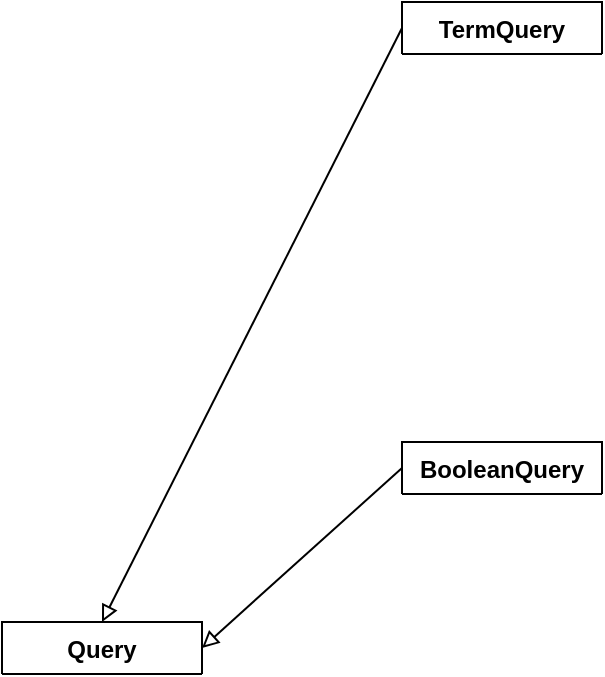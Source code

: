 <mxfile>
    <diagram id="5IjUOI2yHHM9aHe_WYSw" name="Page-1">
        <mxGraphModel dx="741" dy="609" grid="1" gridSize="10" guides="1" tooltips="1" connect="1" arrows="1" fold="1" page="1" pageScale="1" pageWidth="1169" pageHeight="827" math="0" shadow="0">
            <root>
                <mxCell id="0"/>
                <mxCell id="1" parent="0"/>
                <mxCell id="11" value="Query" style="swimlane;fontStyle=1;align=center;verticalAlign=top;childLayout=stackLayout;horizontal=1;startSize=26;horizontalStack=0;resizeParent=1;resizeParentMax=0;resizeLast=0;collapsible=1;marginBottom=0;" vertex="1" collapsed="1" parent="1">
                    <mxGeometry x="90" y="380" width="100" height="26" as="geometry">
                        <mxRectangle x="320" y="70" width="480" height="290" as="alternateBounds"/>
                    </mxGeometry>
                </mxCell>
                <mxCell id="12" value="- CLASS_NAME_HASH: int" style="text;strokeColor=none;fillColor=none;align=left;verticalAlign=top;spacingLeft=4;spacingRight=4;overflow=hidden;rotatable=0;points=[[0,0.5],[1,0.5]];portConstraint=eastwest;" vertex="1" parent="11">
                    <mxGeometry y="26" width="100" height="26" as="geometry"/>
                </mxCell>
                <mxCell id="13" value="" style="line;strokeWidth=1;fillColor=none;align=left;verticalAlign=middle;spacingTop=-1;spacingLeft=3;spacingRight=3;rotatable=0;labelPosition=right;points=[];portConstraint=eastwest;" vertex="1" parent="11">
                    <mxGeometry y="52" width="100" height="8" as="geometry"/>
                </mxCell>
                <mxCell id="14" value="+ createWeight(searcher: IndexSearcher, scoreMode: ScoreMode, boost: float): Weight&#10;&#10;+ rewrite(reader: IndexReader): Query&#10;&#10;+ toString(field: String): String&#10;&#10;+ visit(visitoer: QueryVisitor): void&#10;&#10;+ equals(obj: Object): boolean&#10;&#10;+ hashCode(): int&#10;&#10;# sameClassAs(other: Object): boolean&#10;&#10;# classHash(): int" style="text;strokeColor=none;fillColor=none;align=left;verticalAlign=top;spacingLeft=4;spacingRight=4;overflow=hidden;rotatable=0;points=[[0,0.5],[1,0.5]];portConstraint=eastwest;" vertex="1" parent="11">
                    <mxGeometry y="60" width="100" height="230" as="geometry"/>
                </mxCell>
                <mxCell id="32" style="edgeStyle=none;html=1;exitX=0;exitY=0.5;exitDx=0;exitDy=0;endArrow=block;endFill=0;rounded=0;entryX=0.5;entryY=0;entryDx=0;entryDy=0;" edge="1" parent="1" source="28" target="11">
                    <mxGeometry relative="1" as="geometry">
                        <mxPoint x="130" y="300" as="targetPoint"/>
                    </mxGeometry>
                </mxCell>
                <mxCell id="28" value="TermQuery" style="swimlane;fontStyle=1;align=center;verticalAlign=top;childLayout=stackLayout;horizontal=1;startSize=26;horizontalStack=0;resizeParent=1;resizeParentMax=0;resizeLast=0;collapsible=1;marginBottom=0;" vertex="1" collapsed="1" parent="1">
                    <mxGeometry x="290" y="70" width="100" height="26" as="geometry">
                        <mxRectangle x="180" y="220" width="160" height="52" as="alternateBounds"/>
                    </mxGeometry>
                </mxCell>
                <mxCell id="29" value="- term: Term" style="text;strokeColor=none;fillColor=none;align=left;verticalAlign=top;spacingLeft=4;spacingRight=4;overflow=hidden;rotatable=0;points=[[0,0.5],[1,0.5]];portConstraint=eastwest;" vertex="1" parent="28">
                    <mxGeometry y="26" width="100" height="26" as="geometry"/>
                </mxCell>
                <mxCell id="35" style="edgeStyle=none;html=1;exitX=0;exitY=0.5;exitDx=0;exitDy=0;entryX=1;entryY=0.5;entryDx=0;entryDy=0;endArrow=block;endFill=0;rounded=0;" edge="1" parent="1" source="33" target="11">
                    <mxGeometry relative="1" as="geometry"/>
                </mxCell>
                <mxCell id="33" value="BooleanQuery" style="swimlane;fontStyle=1;align=center;verticalAlign=top;childLayout=stackLayout;horizontal=1;startSize=26;horizontalStack=0;resizeParent=1;resizeParentMax=0;resizeLast=0;collapsible=1;marginBottom=0;" vertex="1" collapsed="1" parent="1">
                    <mxGeometry x="290" y="290" width="100" height="26" as="geometry">
                        <mxRectangle x="390" y="230" width="260" height="110" as="alternateBounds"/>
                    </mxGeometry>
                </mxCell>
                <mxCell id="34" value="- minimumNumberShouldMatch: int&#10;&#10;- clauses: List&lt;BooleanClause&gt;&#10;&#10;- clauseSets: Map&lt;Occur, Collection&lt;Query&gt;&gt;" style="text;strokeColor=none;fillColor=none;align=left;verticalAlign=top;spacingLeft=4;spacingRight=4;overflow=hidden;rotatable=0;points=[[0,0.5],[1,0.5]];portConstraint=eastwest;" vertex="1" parent="33">
                    <mxGeometry y="26" width="100" height="84" as="geometry"/>
                </mxCell>
            </root>
        </mxGraphModel>
    </diagram>
</mxfile>